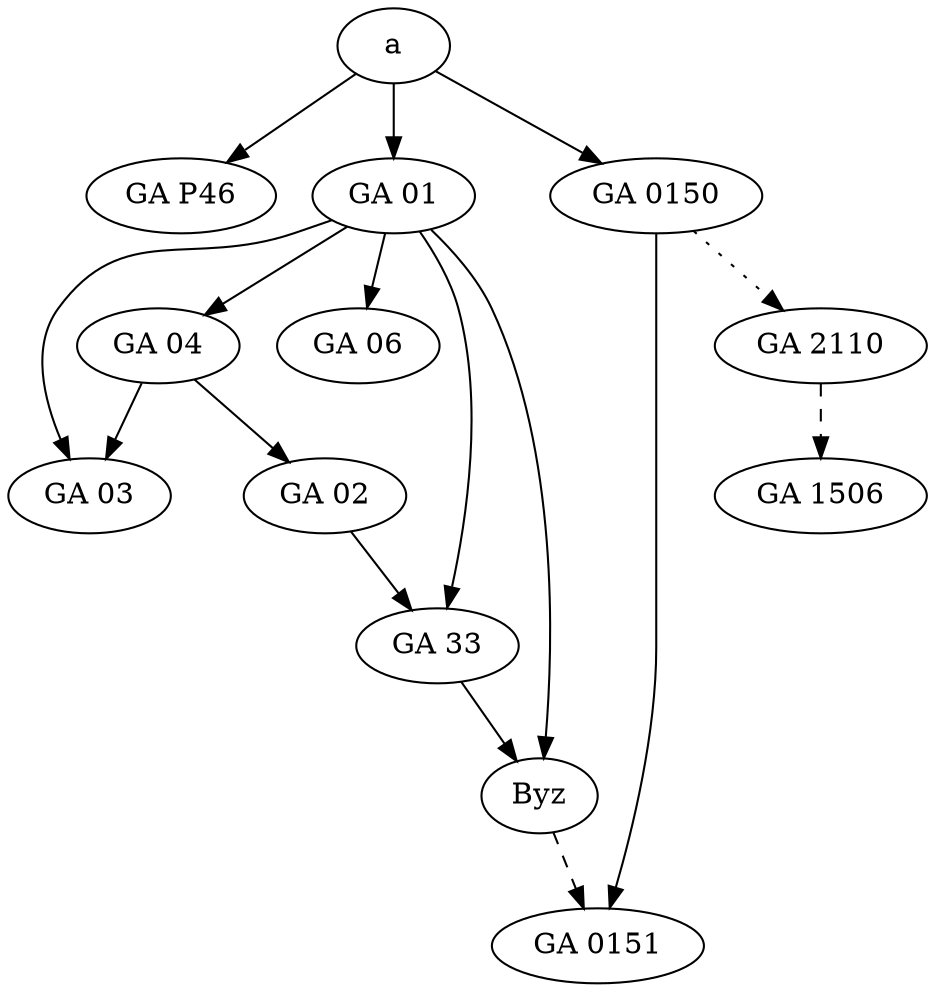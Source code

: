 digraph G {
    rankdir="TB";
    node [shape="ellipse"]
    "a" 
    "GA P46" 
    "GA 01" 
    "GA 02" 
    "GA 03" 
    "GA 04" 
    "GA 06" 
    "GA 33"
    "GA 0150" 
    "GA 0151" 
    "GA 2110" 
    "GA 1506" 
    Byz

    "a" -> "GA 0150"
    "GA 0150" -> "GA 2110" [style="dotted"]
    "GA 2110" -> "GA 1506" [style="dashed"]
    "Byz" -> "GA 0151" [style="dashed"]
    "GA 0150" -> "GA 0151"
    "a" -> "GA 01"
    "a" -> "GA P46"
    "GA 01" -> "GA 04"
    "GA 01" -> "GA 03"
    "GA 04" -> "GA 03"
    "GA 04" -> "GA 02"
    "GA 01" -> Byz
    "GA 01" -> "GA 06"
    "GA 01" -> "GA 33"
    "GA 02" -> "GA 33"
    "GA 33" -> "Byz"
}
